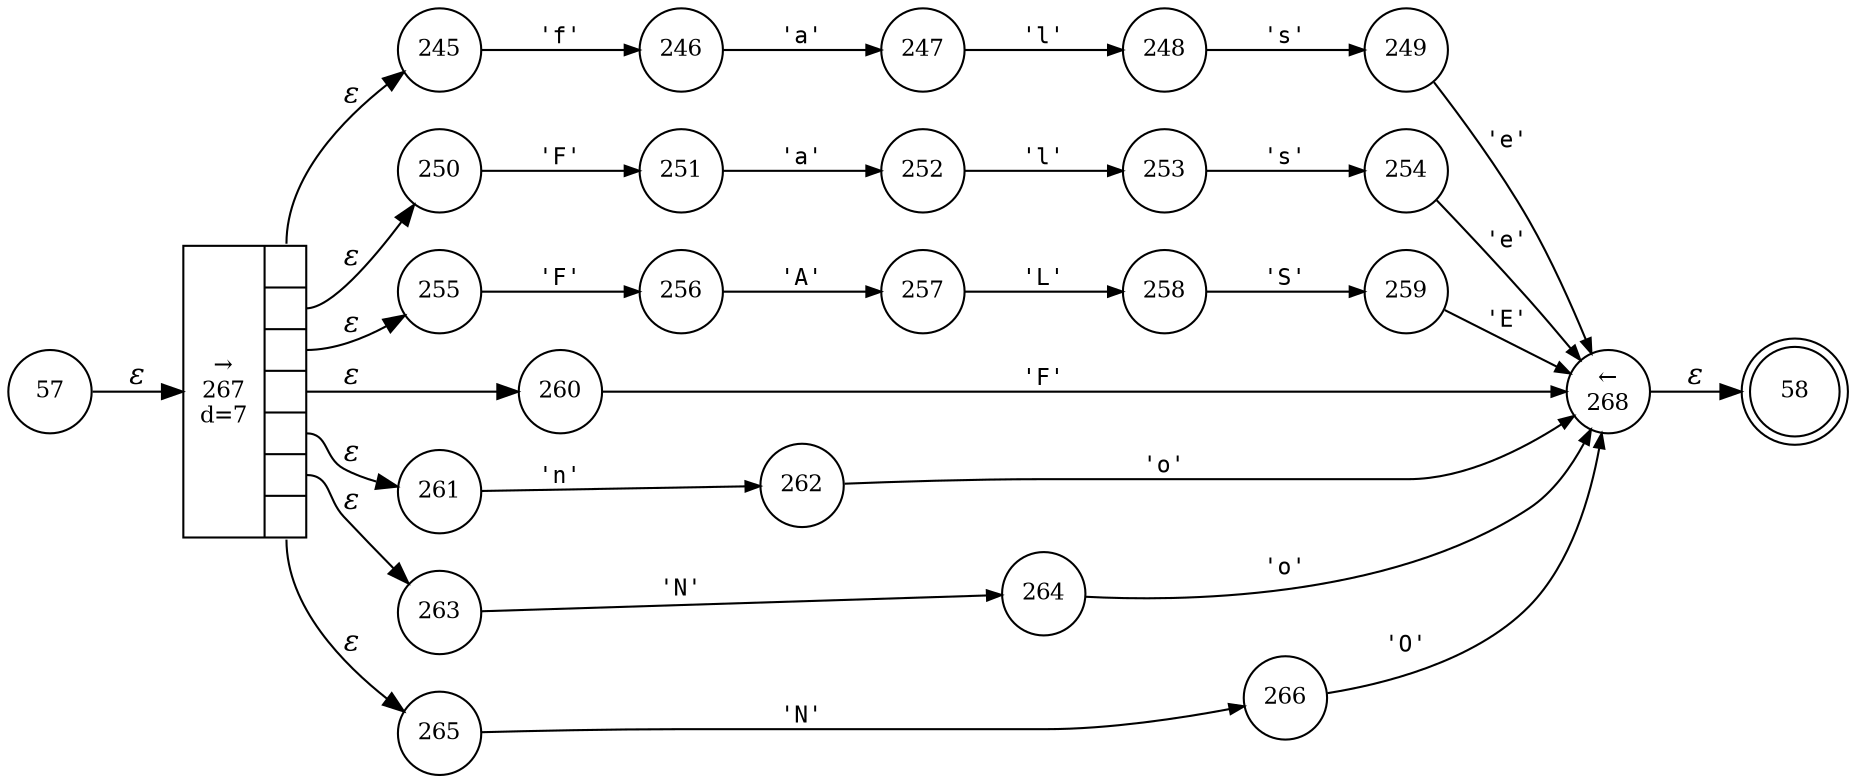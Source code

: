 digraph ATN {
rankdir=LR;
s58[fontsize=11, label="58", shape=doublecircle, fixedsize=true, width=.6];
s256[fontsize=11,label="256", shape=circle, fixedsize=true, width=.55, peripheries=1];
s257[fontsize=11,label="257", shape=circle, fixedsize=true, width=.55, peripheries=1];
s258[fontsize=11,label="258", shape=circle, fixedsize=true, width=.55, peripheries=1];
s259[fontsize=11,label="259", shape=circle, fixedsize=true, width=.55, peripheries=1];
s260[fontsize=11,label="260", shape=circle, fixedsize=true, width=.55, peripheries=1];
s261[fontsize=11,label="261", shape=circle, fixedsize=true, width=.55, peripheries=1];
s262[fontsize=11,label="262", shape=circle, fixedsize=true, width=.55, peripheries=1];
s263[fontsize=11,label="263", shape=circle, fixedsize=true, width=.55, peripheries=1];
s264[fontsize=11,label="264", shape=circle, fixedsize=true, width=.55, peripheries=1];
s265[fontsize=11,label="265", shape=circle, fixedsize=true, width=.55, peripheries=1];
s266[fontsize=11,label="266", shape=circle, fixedsize=true, width=.55, peripheries=1];
s267[fontsize=11,label="{&rarr;\n267\nd=7|{<p0>|<p1>|<p2>|<p3>|<p4>|<p5>|<p6>}}", shape=record, fixedsize=false, peripheries=1];
s268[fontsize=11,label="&larr;\n268", shape=circle, fixedsize=true, width=.55, peripheries=1];
s245[fontsize=11,label="245", shape=circle, fixedsize=true, width=.55, peripheries=1];
s246[fontsize=11,label="246", shape=circle, fixedsize=true, width=.55, peripheries=1];
s247[fontsize=11,label="247", shape=circle, fixedsize=true, width=.55, peripheries=1];
s248[fontsize=11,label="248", shape=circle, fixedsize=true, width=.55, peripheries=1];
s57[fontsize=11,label="57", shape=circle, fixedsize=true, width=.55, peripheries=1];
s249[fontsize=11,label="249", shape=circle, fixedsize=true, width=.55, peripheries=1];
s250[fontsize=11,label="250", shape=circle, fixedsize=true, width=.55, peripheries=1];
s251[fontsize=11,label="251", shape=circle, fixedsize=true, width=.55, peripheries=1];
s252[fontsize=11,label="252", shape=circle, fixedsize=true, width=.55, peripheries=1];
s253[fontsize=11,label="253", shape=circle, fixedsize=true, width=.55, peripheries=1];
s254[fontsize=11,label="254", shape=circle, fixedsize=true, width=.55, peripheries=1];
s255[fontsize=11,label="255", shape=circle, fixedsize=true, width=.55, peripheries=1];
s57 -> s267 [fontname="Times-Italic", label="&epsilon;"];
s267:p0 -> s245 [fontname="Times-Italic", label="&epsilon;"];
s267:p1 -> s250 [fontname="Times-Italic", label="&epsilon;"];
s267:p2 -> s255 [fontname="Times-Italic", label="&epsilon;"];
s267:p3 -> s260 [fontname="Times-Italic", label="&epsilon;"];
s267:p4 -> s261 [fontname="Times-Italic", label="&epsilon;"];
s267:p5 -> s263 [fontname="Times-Italic", label="&epsilon;"];
s267:p6 -> s265 [fontname="Times-Italic", label="&epsilon;"];
s245 -> s246 [fontsize=11, fontname="Courier", arrowsize=.7, label = "'f'", arrowhead = normal];
s250 -> s251 [fontsize=11, fontname="Courier", arrowsize=.7, label = "'F'", arrowhead = normal];
s255 -> s256 [fontsize=11, fontname="Courier", arrowsize=.7, label = "'F'", arrowhead = normal];
s260 -> s268 [fontsize=11, fontname="Courier", arrowsize=.7, label = "'F'", arrowhead = normal];
s261 -> s262 [fontsize=11, fontname="Courier", arrowsize=.7, label = "'n'", arrowhead = normal];
s263 -> s264 [fontsize=11, fontname="Courier", arrowsize=.7, label = "'N'", arrowhead = normal];
s265 -> s266 [fontsize=11, fontname="Courier", arrowsize=.7, label = "'N'", arrowhead = normal];
s246 -> s247 [fontsize=11, fontname="Courier", arrowsize=.7, label = "'a'", arrowhead = normal];
s251 -> s252 [fontsize=11, fontname="Courier", arrowsize=.7, label = "'a'", arrowhead = normal];
s256 -> s257 [fontsize=11, fontname="Courier", arrowsize=.7, label = "'A'", arrowhead = normal];
s268 -> s58 [fontname="Times-Italic", label="&epsilon;"];
s262 -> s268 [fontsize=11, fontname="Courier", arrowsize=.7, label = "'o'", arrowhead = normal];
s264 -> s268 [fontsize=11, fontname="Courier", arrowsize=.7, label = "'o'", arrowhead = normal];
s266 -> s268 [fontsize=11, fontname="Courier", arrowsize=.7, label = "'O'", arrowhead = normal];
s247 -> s248 [fontsize=11, fontname="Courier", arrowsize=.7, label = "'l'", arrowhead = normal];
s252 -> s253 [fontsize=11, fontname="Courier", arrowsize=.7, label = "'l'", arrowhead = normal];
s257 -> s258 [fontsize=11, fontname="Courier", arrowsize=.7, label = "'L'", arrowhead = normal];
s248 -> s249 [fontsize=11, fontname="Courier", arrowsize=.7, label = "'s'", arrowhead = normal];
s253 -> s254 [fontsize=11, fontname="Courier", arrowsize=.7, label = "'s'", arrowhead = normal];
s258 -> s259 [fontsize=11, fontname="Courier", arrowsize=.7, label = "'S'", arrowhead = normal];
s249 -> s268 [fontsize=11, fontname="Courier", arrowsize=.7, label = "'e'", arrowhead = normal];
s254 -> s268 [fontsize=11, fontname="Courier", arrowsize=.7, label = "'e'", arrowhead = normal];
s259 -> s268 [fontsize=11, fontname="Courier", arrowsize=.7, label = "'E'", arrowhead = normal];
}